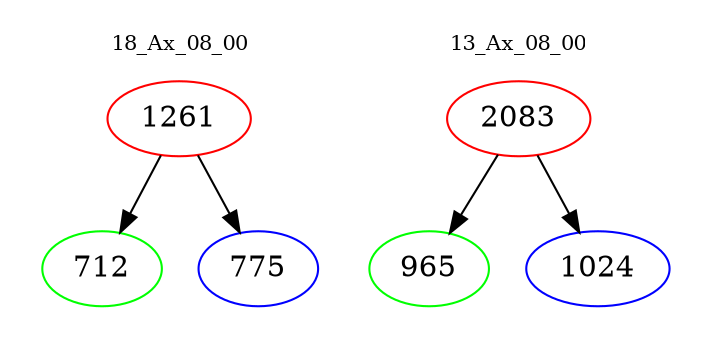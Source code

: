 digraph{
subgraph cluster_0 {
color = white
label = "18_Ax_08_00";
fontsize=10;
T0_1261 [label="1261", color="red"]
T0_1261 -> T0_712 [color="black"]
T0_712 [label="712", color="green"]
T0_1261 -> T0_775 [color="black"]
T0_775 [label="775", color="blue"]
}
subgraph cluster_1 {
color = white
label = "13_Ax_08_00";
fontsize=10;
T1_2083 [label="2083", color="red"]
T1_2083 -> T1_965 [color="black"]
T1_965 [label="965", color="green"]
T1_2083 -> T1_1024 [color="black"]
T1_1024 [label="1024", color="blue"]
}
}
